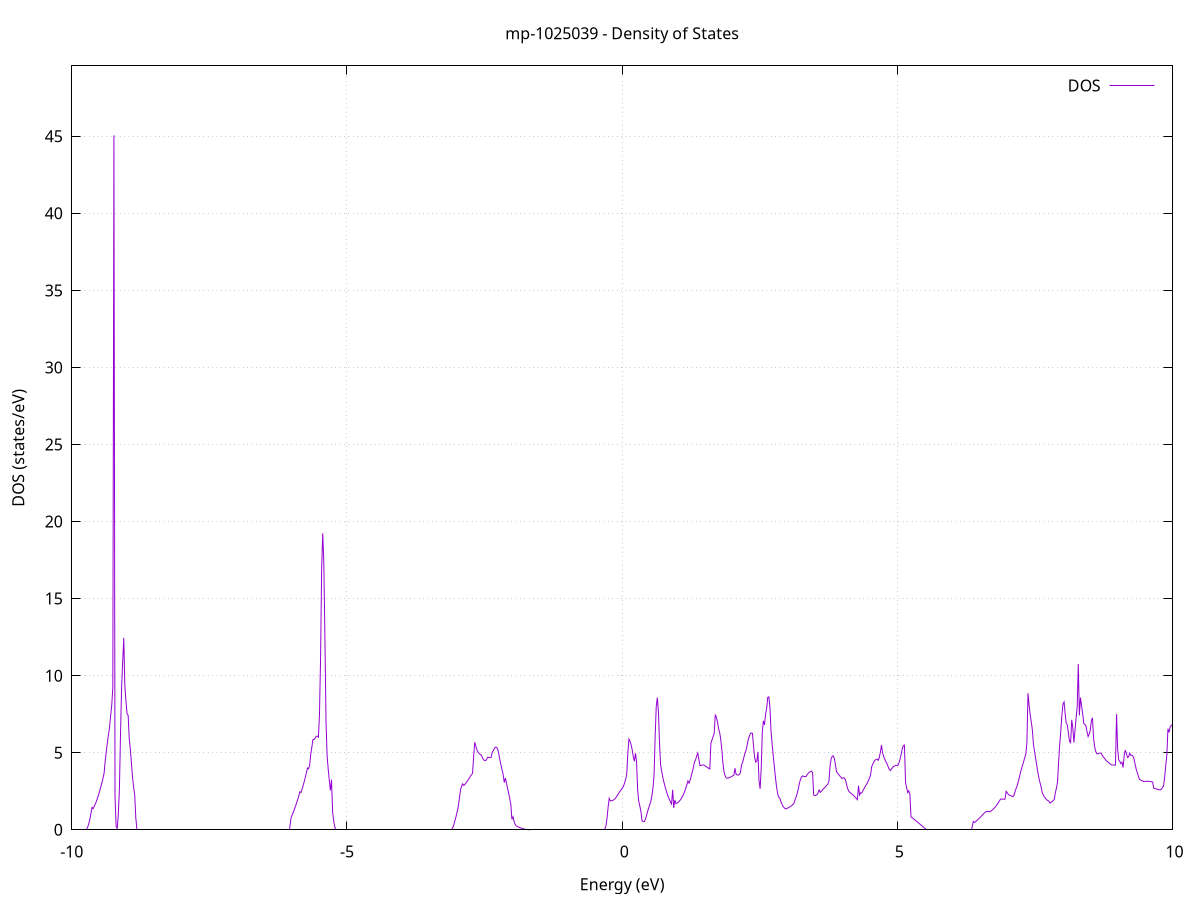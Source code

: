 set title 'mp-1025039 - Density of States'
set xlabel 'Energy (eV)'
set ylabel 'DOS (states/eV)'
set grid
set xrange [-10:10]
set yrange [0:49.568]
set xzeroaxis lt -1
set terminal png size 800,600
set output 'mp-1025039_dos_gnuplot.png'
plot '-' using 1:2 with lines title 'DOS'
-13.366700 0.000000
-13.346900 0.000000
-13.327000 0.000000
-13.307100 0.000000
-13.287300 0.000000
-13.267400 0.000000
-13.247500 0.000000
-13.227700 0.000000
-13.207800 0.000000
-13.187900 0.000000
-13.168100 0.000000
-13.148200 0.000000
-13.128300 0.000000
-13.108500 0.000000
-13.088600 0.000000
-13.068700 0.000000
-13.048900 0.000000
-13.029000 0.000000
-13.009100 0.000000
-12.989300 0.000000
-12.969400 0.000000
-12.949500 0.000000
-12.929700 0.000000
-12.909800 0.000000
-12.889900 0.000000
-12.870100 0.000000
-12.850200 0.000000
-12.830300 0.000000
-12.810500 0.000000
-12.790600 0.000000
-12.770700 0.000000
-12.750900 0.000000
-12.731000 0.000000
-12.711100 0.000000
-12.691300 0.000000
-12.671400 0.000000
-12.651500 0.000000
-12.631700 0.000000
-12.611800 0.000000
-12.591900 0.000000
-12.572100 0.000000
-12.552200 0.000000
-12.532300 0.000000
-12.512500 0.000000
-12.492600 0.000000
-12.472700 0.000000
-12.452900 0.000000
-12.433000 0.000000
-12.413100 0.000000
-12.393300 0.000000
-12.373400 0.000000
-12.353500 0.000000
-12.333700 0.000000
-12.313800 0.000000
-12.293900 0.000000
-12.274100 0.000000
-12.254200 0.000000
-12.234300 0.000000
-12.214500 0.000000
-12.194600 0.000000
-12.174700 0.000000
-12.154900 0.000000
-12.135000 0.000000
-12.115100 0.000000
-12.095300 0.000000
-12.075400 0.000000
-12.055500 0.000000
-12.035700 0.000000
-12.015800 0.000000
-11.995900 0.000000
-11.976100 0.000000
-11.956200 0.000000
-11.936300 0.000000
-11.916500 0.000000
-11.896600 0.000000
-11.876700 0.000000
-11.856900 0.000000
-11.837000 0.000000
-11.817100 0.000000
-11.797300 0.000000
-11.777400 0.000000
-11.757500 0.000000
-11.737700 0.000000
-11.717800 0.000000
-11.697900 0.000000
-11.678000 0.000000
-11.658200 0.000000
-11.638300 0.000000
-11.618400 0.000000
-11.598600 0.000000
-11.578700 0.000000
-11.558800 0.908000
-11.539000 45.491200
-11.519100 105.111300
-11.499200 135.799700
-11.479400 81.390000
-11.459500 443.885600
-11.439600 104.736800
-11.419800 60.863600
-11.399900 0.000000
-11.380000 0.000000
-11.360200 0.000000
-11.340300 0.000000
-11.320400 0.000000
-11.300600 0.000000
-11.280700 0.000000
-11.260800 0.000000
-11.241000 0.000000
-11.221100 0.000000
-11.201200 0.000000
-11.181400 0.000000
-11.161500 0.000000
-11.141600 0.000000
-11.121800 0.000000
-11.101900 0.000000
-11.082000 0.000000
-11.062200 0.000000
-11.042300 0.000000
-11.022400 0.000000
-11.002600 0.000000
-10.982700 0.000000
-10.962800 0.000000
-10.943000 0.000000
-10.923100 0.000000
-10.903200 0.000000
-10.883400 0.000000
-10.863500 0.000000
-10.843600 0.000000
-10.823800 0.000000
-10.803900 0.000000
-10.784000 0.000000
-10.764200 0.000000
-10.744300 0.000000
-10.724400 0.000000
-10.704600 0.000000
-10.684700 0.000000
-10.664800 0.000000
-10.645000 0.000000
-10.625100 0.000000
-10.605200 0.000000
-10.585400 0.000000
-10.565500 0.000000
-10.545600 0.000000
-10.525800 0.000000
-10.505900 0.000000
-10.486000 0.000000
-10.466200 0.000000
-10.446300 0.000000
-10.426400 0.000000
-10.406600 0.000000
-10.386700 0.000000
-10.366800 0.000000
-10.347000 0.000000
-10.327100 0.000000
-10.307200 0.000000
-10.287400 0.000000
-10.267500 0.000000
-10.247600 0.000000
-10.227800 0.000000
-10.207900 0.000000
-10.188000 0.000000
-10.168200 0.000000
-10.148300 0.000000
-10.128400 0.000000
-10.108600 0.000000
-10.088700 0.000000
-10.068800 0.000000
-10.049000 0.000000
-10.029100 0.000000
-10.009200 0.000000
-9.989400 0.000000
-9.969500 0.000000
-9.949600 0.000000
-9.929800 0.000000
-9.909900 0.000000
-9.890000 0.000000
-9.870200 0.000000
-9.850300 0.000000
-9.830400 0.000000
-9.810600 0.000000
-9.790700 0.000000
-9.770800 0.000000
-9.751000 0.000000
-9.731100 0.045500
-9.711200 0.176400
-9.691400 0.392700
-9.671500 0.694400
-9.651600 1.081600
-9.631800 1.450500
-9.611900 1.373600
-9.592000 1.512400
-9.572200 1.672700
-9.552300 1.854600
-9.532400 2.058100
-9.512600 2.283200
-9.492700 2.529900
-9.472800 2.790600
-9.453000 3.038100
-9.433100 3.341900
-9.413200 3.663700
-9.393400 4.458600
-9.373500 5.073400
-9.353600 5.654600
-9.333800 6.178500
-9.313900 6.638800
-9.294000 7.396400
-9.274200 8.068600
-9.254300 9.222800
-9.234400 45.061800
-9.214600 2.190800
-9.194700 0.219300
-9.174800 0.075500
-9.155000 0.985800
-9.135100 2.600700
-9.115200 6.116100
-9.095400 9.181600
-9.075500 10.869900
-9.055600 12.451500
-9.035800 9.319300
-9.015900 8.365300
-8.996000 7.530000
-8.976200 7.433500
-8.956300 5.905300
-8.936400 5.244500
-8.916600 4.346400
-8.896700 3.431200
-8.876800 2.765800
-8.857000 2.269500
-8.837100 0.792300
-8.817200 0.031200
-8.797400 0.000000
-8.777500 0.000000
-8.757600 0.000000
-8.737800 0.000000
-8.717900 0.000000
-8.698000 0.000000
-8.678200 0.000000
-8.658300 0.000000
-8.638400 0.000000
-8.618600 0.000000
-8.598700 0.000000
-8.578800 0.000000
-8.559000 0.000000
-8.539100 0.000000
-8.519200 0.000000
-8.499400 0.000000
-8.479500 0.000000
-8.459600 0.000000
-8.439800 0.000000
-8.419900 0.000000
-8.400000 0.000000
-8.380200 0.000000
-8.360300 0.000000
-8.340400 0.000000
-8.320600 0.000000
-8.300700 0.000000
-8.280800 0.000000
-8.261000 0.000000
-8.241100 0.000000
-8.221200 0.000000
-8.201400 0.000000
-8.181500 0.000000
-8.161600 0.000000
-8.141800 0.000000
-8.121900 0.000000
-8.102000 0.000000
-8.082200 0.000000
-8.062300 0.000000
-8.042400 0.000000
-8.022600 0.000000
-8.002700 0.000000
-7.982800 0.000000
-7.963000 0.000000
-7.943100 0.000000
-7.923200 0.000000
-7.903400 0.000000
-7.883500 0.000000
-7.863600 0.000000
-7.843800 0.000000
-7.823900 0.000000
-7.804000 0.000000
-7.784200 0.000000
-7.764300 0.000000
-7.744400 0.000000
-7.724600 0.000000
-7.704700 0.000000
-7.684800 0.000000
-7.665000 0.000000
-7.645100 0.000000
-7.625200 0.000000
-7.605400 0.000000
-7.585500 0.000000
-7.565600 0.000000
-7.545800 0.000000
-7.525900 0.000000
-7.506000 0.000000
-7.486200 0.000000
-7.466300 0.000000
-7.446400 0.000000
-7.426600 0.000000
-7.406700 0.000000
-7.386800 0.000000
-7.367000 0.000000
-7.347100 0.000000
-7.327200 0.000000
-7.307400 0.000000
-7.287500 0.000000
-7.267600 0.000000
-7.247700 0.000000
-7.227900 0.000000
-7.208000 0.000000
-7.188100 0.000000
-7.168300 0.000000
-7.148400 0.000000
-7.128500 0.000000
-7.108700 0.000000
-7.088800 0.000000
-7.068900 0.000000
-7.049100 0.000000
-7.029200 0.000000
-7.009300 0.000000
-6.989500 0.000000
-6.969600 0.000000
-6.949700 0.000000
-6.929900 0.000000
-6.910000 0.000000
-6.890100 0.000000
-6.870300 0.000000
-6.850400 0.000000
-6.830500 0.000000
-6.810700 0.000000
-6.790800 0.000000
-6.770900 0.000000
-6.751100 0.000000
-6.731200 0.000000
-6.711300 0.000000
-6.691500 0.000000
-6.671600 0.000000
-6.651700 0.000000
-6.631900 0.000000
-6.612000 0.000000
-6.592100 0.000000
-6.572300 0.000000
-6.552400 0.000000
-6.532500 0.000000
-6.512700 0.000000
-6.492800 0.000000
-6.472900 0.000000
-6.453100 0.000000
-6.433200 0.000000
-6.413300 0.000000
-6.393500 0.000000
-6.373600 0.000000
-6.353700 0.000000
-6.333900 0.000000
-6.314000 0.000000
-6.294100 0.000000
-6.274300 0.000000
-6.254400 0.000000
-6.234500 0.000000
-6.214700 0.000000
-6.194800 0.000000
-6.174900 0.000000
-6.155100 0.000000
-6.135200 0.000000
-6.115300 0.000000
-6.095500 0.000000
-6.075600 0.000000
-6.055700 0.000000
-6.035900 0.000000
-6.016000 0.783900
-5.996100 0.953000
-5.976300 1.131800
-5.956400 1.320500
-5.936500 1.518900
-5.916700 1.727100
-5.896800 1.945100
-5.876900 2.172900
-5.857100 2.466300
-5.837200 2.411400
-5.817300 2.621000
-5.797500 2.853100
-5.777600 3.107700
-5.757700 3.384900
-5.737900 3.684600
-5.718000 4.011200
-5.698100 3.955800
-5.678300 4.186200
-5.658400 4.894000
-5.638500 5.352200
-5.618700 5.852400
-5.598800 5.854500
-5.578900 5.943100
-5.559100 6.055700
-5.539200 6.078300
-5.519300 6.011400
-5.499500 7.456700
-5.479600 11.156400
-5.459700 16.988000
-5.439900 19.239500
-5.420000 17.221900
-5.400100 12.283300
-5.380300 6.978200
-5.360400 4.772000
-5.340500 3.913000
-5.320700 3.200300
-5.300800 2.549100
-5.280900 3.253600
-5.261100 1.159100
-5.241200 0.564500
-5.221300 0.181600
-5.201500 0.010200
-5.181600 0.000000
-5.161700 0.000000
-5.141900 0.000000
-5.122000 0.000000
-5.102100 0.000000
-5.082300 0.000000
-5.062400 0.000000
-5.042500 0.000000
-5.022700 0.000000
-5.002800 0.000000
-4.982900 0.000000
-4.963100 0.000000
-4.943200 0.000000
-4.923300 0.000000
-4.903500 0.000000
-4.883600 0.000000
-4.863700 0.000000
-4.843900 0.000000
-4.824000 0.000000
-4.804100 0.000000
-4.784300 0.000000
-4.764400 0.000000
-4.744500 0.000000
-4.724700 0.000000
-4.704800 0.000000
-4.684900 0.000000
-4.665100 0.000000
-4.645200 0.000000
-4.625300 0.000000
-4.605500 0.000000
-4.585600 0.000000
-4.565700 0.000000
-4.545900 0.000000
-4.526000 0.000000
-4.506100 0.000000
-4.486300 0.000000
-4.466400 0.000000
-4.446500 0.000000
-4.426700 0.000000
-4.406800 0.000000
-4.386900 0.000000
-4.367100 0.000000
-4.347200 0.000000
-4.327300 0.000000
-4.307500 0.000000
-4.287600 0.000000
-4.267700 0.000000
-4.247900 0.000000
-4.228000 0.000000
-4.208100 0.000000
-4.188300 0.000000
-4.168400 0.000000
-4.148500 0.000000
-4.128700 0.000000
-4.108800 0.000000
-4.088900 0.000000
-4.069100 0.000000
-4.049200 0.000000
-4.029300 0.000000
-4.009500 0.000000
-3.989600 0.000000
-3.969700 0.000000
-3.949900 0.000000
-3.930000 0.000000
-3.910100 0.000000
-3.890300 0.000000
-3.870400 0.000000
-3.850500 0.000000
-3.830700 0.000000
-3.810800 0.000000
-3.790900 0.000000
-3.771100 0.000000
-3.751200 0.000000
-3.731300 0.000000
-3.711500 0.000000
-3.691600 0.000000
-3.671700 0.000000
-3.651900 0.000000
-3.632000 0.000000
-3.612100 0.000000
-3.592300 0.000000
-3.572400 0.000000
-3.552500 0.000000
-3.532700 0.000000
-3.512800 0.000000
-3.492900 0.000000
-3.473100 0.000000
-3.453200 0.000000
-3.433300 0.000000
-3.413500 0.000000
-3.393600 0.000000
-3.373700 0.000000
-3.353900 0.000000
-3.334000 0.000000
-3.314100 0.000000
-3.294300 0.000000
-3.274400 0.000000
-3.254500 0.000000
-3.234700 0.000000
-3.214800 0.000000
-3.194900 0.000000
-3.175100 0.000000
-3.155200 0.000000
-3.135300 0.000000
-3.115500 0.000000
-3.095600 0.000000
-3.075700 0.145600
-3.055900 0.360700
-3.036000 0.617200
-3.016100 0.888400
-2.996300 1.197000
-2.976400 1.520100
-2.956500 2.075000
-2.936700 2.590500
-2.916800 2.837700
-2.896900 2.982600
-2.877000 2.874200
-2.857200 2.949000
-2.837300 3.035000
-2.817400 3.132100
-2.797600 3.240400
-2.777700 3.359200
-2.757800 3.472000
-2.738000 3.572000
-2.718100 3.660600
-2.698200 4.751600
-2.678400 5.680300
-2.658500 5.429500
-2.638600 5.187500
-2.618800 5.039000
-2.598900 4.954700
-2.579000 4.887100
-2.559200 4.851200
-2.539300 4.679300
-2.519400 4.556500
-2.499600 4.492800
-2.479700 4.488200
-2.459800 4.587300
-2.440000 4.711200
-2.420100 4.687900
-2.400200 4.674800
-2.380400 4.702800
-2.360500 5.028500
-2.340600 5.126100
-2.320800 5.284800
-2.300900 5.360400
-2.281000 5.349300
-2.261200 5.233500
-2.241300 4.930900
-2.221400 4.529700
-2.201600 4.200300
-2.181700 3.885300
-2.161800 3.584600
-2.142000 3.060900
-2.122100 3.353000
-2.102200 3.031100
-2.082400 2.707400
-2.062500 2.381800
-2.042600 2.023800
-2.022800 1.660500
-2.002900 0.681400
-1.983000 0.840800
-1.963200 0.543600
-1.943300 0.346300
-1.923400 0.249000
-1.903600 0.211800
-1.883700 0.177900
-1.863800 0.146900
-1.844000 0.118900
-1.824100 0.093900
-1.804200 0.071800
-1.784400 0.052600
-1.764500 0.036500
-1.744600 0.023300
-1.724800 0.013000
-1.704900 0.005700
-1.685000 0.001400
-1.665200 0.000000
-1.645300 0.000000
-1.625400 0.000000
-1.605600 0.000000
-1.585700 0.000000
-1.565800 0.000000
-1.546000 0.000000
-1.526100 0.000000
-1.506200 0.000000
-1.486400 0.000000
-1.466500 0.000000
-1.446600 0.000000
-1.426800 0.000000
-1.406900 0.000000
-1.387000 0.000000
-1.367200 0.000000
-1.347300 0.000000
-1.327400 0.000000
-1.307600 0.000000
-1.287700 0.000000
-1.267800 0.000000
-1.248000 0.000000
-1.228100 0.000000
-1.208200 0.000000
-1.188400 0.000000
-1.168500 0.000000
-1.148600 0.000000
-1.128800 0.000000
-1.108900 0.000000
-1.089000 0.000000
-1.069200 0.000000
-1.049300 0.000000
-1.029400 0.000000
-1.009600 0.000000
-0.989700 0.000000
-0.969800 0.000000
-0.950000 0.000000
-0.930100 0.000000
-0.910200 0.000000
-0.890400 0.000000
-0.870500 0.000000
-0.850600 0.000000
-0.830800 0.000000
-0.810900 0.000000
-0.791000 0.000000
-0.771200 0.000000
-0.751300 0.000000
-0.731400 0.000000
-0.711600 0.000000
-0.691700 0.000000
-0.671800 0.000000
-0.652000 0.000000
-0.632100 0.000000
-0.612200 0.000000
-0.592400 0.000000
-0.572500 0.000000
-0.552600 0.000000
-0.532800 0.000000
-0.512900 0.000000
-0.493000 0.000000
-0.473200 0.000000
-0.453300 0.000000
-0.433400 0.000000
-0.413600 0.000000
-0.393700 0.000000
-0.373800 0.000000
-0.354000 0.000000
-0.334100 0.000000
-0.314200 0.000000
-0.294400 0.239900
-0.274500 0.756000
-0.254600 1.488000
-0.234800 2.038500
-0.214900 1.875700
-0.195000 1.878400
-0.175200 1.899100
-0.155300 1.937700
-0.135400 1.994300
-0.115600 2.068900
-0.095700 2.179500
-0.075800 2.291500
-0.056000 2.400900
-0.036100 2.507500
-0.016200 2.611400
0.003600 2.712700
0.023500 2.811300
0.043400 3.032100
0.063200 3.259800
0.083100 3.601100
0.103000 4.952600
0.122800 5.883300
0.142700 5.754600
0.162600 5.521900
0.182400 5.185400
0.202300 4.744900
0.222200 4.437900
0.242000 4.968000
0.261900 4.419300
0.281800 2.561000
0.301600 1.865200
0.321500 1.534800
0.341400 1.185900
0.361200 0.585500
0.381100 0.530400
0.401000 0.529700
0.420800 0.674700
0.440700 0.885400
0.460600 1.161800
0.480400 1.402500
0.500300 1.615400
0.520200 1.843100
0.540000 2.186100
0.559900 2.729000
0.579800 3.504200
0.599600 6.070200
0.619500 7.970300
0.639400 8.579100
0.659200 7.664700
0.679100 5.614600
0.699000 4.199400
0.718800 3.818300
0.738700 3.409000
0.758600 3.093600
0.778400 2.820400
0.798300 2.570700
0.818200 2.344600
0.838000 2.142200
0.857900 1.963200
0.877800 1.807900
0.897600 1.676200
0.917500 2.591600
0.937400 1.418100
0.957200 1.932700
0.977100 1.695900
0.997000 1.730500
1.016800 1.780900
1.036700 1.847100
1.056600 1.930600
1.076400 2.035800
1.096300 2.167000
1.116200 2.321200
1.136000 2.498200
1.155900 2.698200
1.175800 2.921200
1.195600 3.167100
1.215500 3.025600
1.235400 3.230500
1.255200 3.472000
1.275100 3.750700
1.295000 4.065300
1.314800 4.407700
1.334700 4.540100
1.354600 4.799100
1.374400 4.982900
1.394300 4.570700
1.414200 4.163800
1.434000 4.175900
1.453900 4.202800
1.473800 4.204800
1.493700 4.182100
1.513500 4.136700
1.533400 4.074300
1.553300 4.026400
1.573100 3.989800
1.593000 3.948700
1.612900 5.613000
1.632700 5.830500
1.652600 6.043500
1.672500 6.252100
1.692300 7.478300
1.712200 7.289500
1.732100 6.996600
1.751900 6.571700
1.771800 6.307400
1.791700 5.858100
1.811500 5.182300
1.831400 4.299700
1.851300 3.761000
1.871100 3.502700
1.891000 3.363800
1.910900 3.339500
1.930700 3.361600
1.950600 3.389000
1.970500 3.421700
1.990300 3.459700
2.010200 3.501800
2.030100 3.542700
2.049900 3.998600
2.069800 3.601400
2.089700 3.557400
2.109500 3.551500
2.129400 3.592200
2.149300 3.711100
2.169100 4.204000
2.189000 4.366200
2.208900 4.653900
2.228700 4.938100
2.248600 5.122900
2.268500 5.435800
2.288300 5.795400
2.308200 6.040100
2.328100 6.229200
2.347900 6.288100
2.367800 6.256900
2.387700 5.397000
2.407500 4.681200
2.427400 4.392200
2.447300 4.458500
2.467100 5.058000
2.487000 3.172800
2.506900 2.656600
2.526700 3.960400
2.546600 6.333900
2.566500 7.071000
2.586300 6.807600
2.606200 7.484700
2.626100 7.879300
2.645900 8.593900
2.665800 8.624500
2.685700 7.932300
2.705500 6.386900
2.725400 5.554300
2.745300 4.804700
2.765100 4.095600
2.785000 3.419900
2.804900 2.810300
2.824700 2.366300
2.844600 2.109400
2.864500 2.050100
2.884300 1.828800
2.904200 1.651700
2.924100 1.518800
2.943900 1.430000
2.963800 1.363900
2.983700 1.367600
3.003500 1.401100
3.023400 1.438300
3.043300 1.479300
3.063100 1.523900
3.083000 1.572900
3.102900 1.645200
3.122700 1.730000
3.142600 1.960500
3.162500 2.145400
3.182300 2.387400
3.202200 2.686500
3.222100 3.034100
3.241900 3.279800
3.261800 3.433000
3.281700 3.493800
3.301500 3.463500
3.321400 3.452200
3.341300 3.455100
3.361100 3.568700
3.381000 3.660700
3.400900 3.731300
3.420700 3.779000
3.440600 3.803800
3.460500 3.695500
3.480300 2.249800
3.500200 2.220700
3.520100 2.228300
3.539900 2.276000
3.559800 2.399300
3.579700 2.582100
3.599500 2.428700
3.619400 2.505500
3.639300 2.582300
3.659100 2.658900
3.679000 2.735400
3.698900 2.811800
3.718700 2.888100
3.738600 2.964200
3.758500 3.182500
3.778300 4.175000
3.798200 4.582900
3.818100 4.787900
3.837900 4.790200
3.857800 4.589600
3.877700 4.170100
3.897500 3.755900
3.917400 3.663200
3.937300 3.573000
3.957100 3.485400
3.977000 3.400500
3.996900 3.318200
4.016700 3.370900
4.036600 3.366700
4.056500 3.246800
4.076300 2.961200
4.096200 2.685300
4.116100 2.513600
4.135900 2.429500
4.155800 2.372200
4.175700 2.314700
4.195500 2.252000
4.215400 2.183900
4.235300 2.110500
4.255100 2.031800
4.275000 1.947800
4.294900 2.854900
4.314700 2.258500
4.334600 2.405100
4.354500 2.387700
4.374300 2.537200
4.394200 2.671400
4.414100 2.795700
4.433900 2.910600
4.453800 3.034900
4.473700 3.181600
4.493500 3.350600
4.513400 3.534600
4.533300 4.074000
4.553100 4.255700
4.573000 4.399000
4.592900 4.504000
4.612700 4.566000
4.632600 4.584800
4.652500 4.501100
4.672300 4.685800
4.692200 5.038900
4.712100 5.495400
4.731900 5.003300
4.751800 4.758300
4.771700 4.569600
4.791500 4.420300
4.811400 4.293100
4.831300 4.115500
4.851100 3.929200
4.871000 3.843200
4.890900 3.928100
4.910700 4.023800
4.930600 4.096500
4.950500 4.146200
4.970300 4.172900
4.990200 4.176600
5.010100 4.170900
5.029900 4.351600
5.049800 4.575100
5.069700 4.896300
5.089500 5.245500
5.109400 5.450300
5.129300 5.494600
5.149100 3.064300
5.169000 2.728600
5.188900 2.416400
5.208700 2.527600
5.228600 2.295500
5.248500 0.841600
5.268300 0.785700
5.288200 0.729200
5.308100 0.672200
5.327900 0.614500
5.347800 0.556400
5.367700 0.497600
5.387500 0.438300
5.407400 0.378300
5.427300 0.317900
5.447100 0.256800
5.467000 0.195200
5.486900 0.133000
5.506700 0.075600
5.526600 0.031100
5.546500 0.001900
5.566300 0.000000
5.586200 0.000000
5.606100 0.000000
5.625900 0.000000
5.645800 0.000000
5.665700 0.000000
5.685500 0.000000
5.705400 0.000000
5.725300 0.000000
5.745100 0.000000
5.765000 0.000000
5.784900 0.000000
5.804700 0.000000
5.824600 0.000000
5.844500 0.000000
5.864300 0.000000
5.884200 0.000000
5.904100 0.000000
5.924000 0.000000
5.943800 0.000000
5.963700 0.000000
5.983600 0.000000
6.003400 0.000000
6.023300 0.000000
6.043200 0.000000
6.063000 0.000000
6.082900 0.000000
6.102800 0.000000
6.122600 0.000000
6.142500 0.000000
6.162400 0.000000
6.182200 0.000000
6.202100 0.000000
6.222000 0.000000
6.241800 0.000000
6.261700 0.000000
6.281600 0.000000
6.301400 0.000000
6.321300 0.000000
6.341200 0.000000
6.361000 0.195300
6.380900 0.534100
6.400800 0.468700
6.420600 0.526300
6.440500 0.586900
6.460400 0.650300
6.480200 0.716600
6.500100 0.785800
6.520000 0.857800
6.539800 0.932700
6.559700 1.010500
6.579600 1.088500
6.599400 1.145800
6.619300 1.182200
6.639200 1.197700
6.659000 1.192200
6.678900 1.168900
6.698800 1.211700
6.718600 1.263800
6.738500 1.325200
6.758400 1.395900
6.778200 1.475900
6.798100 1.565200
6.818000 1.663700
6.837800 1.771600
6.857700 1.888700
6.877600 1.997900
6.897400 1.991000
6.917300 1.987100
6.937200 1.986300
6.957000 1.988500
6.976900 2.499300
6.996800 2.411800
7.016600 2.286000
7.036500 2.247200
7.056400 2.212900
7.076200 2.179500
7.096100 2.147100
7.116000 2.202000
7.135800 2.444000
7.155700 2.657400
7.175600 2.839000
7.195400 3.097600
7.215300 3.380400
7.235200 3.665100
7.255000 3.951700
7.274900 4.163900
7.294800 4.415200
7.314600 4.667400
7.334500 4.920900
7.354400 5.652700
7.374200 8.857900
7.394100 8.097200
7.414000 7.463200
7.433800 6.992100
7.453700 6.479100
7.473600 5.534400
7.493400 5.085200
7.513300 4.636700
7.533200 4.188800
7.553000 3.741500
7.572900 3.352500
7.592800 3.056800
7.612600 2.774200
7.632500 2.420700
7.652400 2.262300
7.672200 2.137500
7.692100 2.035800
7.712000 1.957200
7.731800 1.901700
7.751700 1.869300
7.771600 1.729400
7.791400 1.775400
7.811300 1.829400
7.831200 1.891300
7.851000 1.961300
7.870900 2.388400
7.890800 2.701000
7.910600 3.095900
7.930500 4.375700
7.950400 5.527200
7.970200 6.392200
7.990100 7.419800
8.010000 8.159000
8.029800 8.297000
8.049700 7.508500
8.069600 6.912200
8.089400 6.807100
8.109300 6.250700
8.129200 5.739300
8.149000 5.654200
8.168900 7.136500
8.188800 6.613900
8.208600 5.663700
8.228500 6.455600
8.248400 7.239900
8.268200 7.965600
8.288100 10.752700
8.308000 7.423900
8.327800 8.574800
8.347700 8.047900
8.367600 7.537900
8.387400 6.905500
8.407300 6.841100
8.427200 6.748500
8.447000 6.363700
8.466900 6.044600
8.486800 6.217600
8.506600 6.471300
8.526500 7.081800
8.546400 7.267000
8.566200 5.935500
8.586100 5.374900
8.606000 5.069400
8.625800 4.928800
8.645700 4.920800
8.665600 4.972100
8.685400 4.988100
8.705300 4.942900
8.725200 4.827500
8.745000 4.721200
8.764900 4.624800
8.784800 4.538400
8.804600 4.459700
8.824500 4.398700
8.844400 4.345600
8.864200 4.282600
8.884100 4.228000
8.904000 4.212900
8.923800 4.204800
8.943700 4.199900
8.963600 4.198200
8.983400 7.506700
9.003300 5.243500
9.023200 4.530900
9.043000 4.436800
9.062900 4.290800
9.082800 4.376000
9.102600 4.037500
9.122500 4.823000
9.142400 5.173100
9.162200 4.946000
9.182100 4.691300
9.202000 4.728100
9.221800 4.977900
9.241700 4.831500
9.261600 4.839100
9.281400 4.778000
9.301300 4.597500
9.321200 4.236400
9.341000 3.928700
9.360900 3.688900
9.380800 3.470100
9.400600 3.272300
9.420500 3.226600
9.440400 3.191000
9.460200 3.159000
9.480100 3.133000
9.500000 3.137900
9.519800 3.145900
9.539700 3.149300
9.559600 3.148000
9.579400 3.142000
9.599300 3.131400
9.619200 3.116100
9.639000 3.096200
9.658900 2.706400
9.678800 2.676200
9.698600 2.655100
9.718500 2.635100
9.738400 2.616400
9.758200 2.598800
9.778100 2.592700
9.798000 2.642500
9.817800 2.727200
9.837700 2.855000
9.857600 3.402400
9.877400 4.176700
9.897300 4.842600
9.917200 6.555500
9.937000 6.319600
9.956900 6.653300
9.976800 6.784200
9.996600 6.783600
10.016500 6.429700
10.036400 6.408500
10.056200 4.770900
10.076100 4.083700
10.096000 3.665400
10.115800 3.385200
10.135700 3.152400
10.155600 2.966900
10.175400 2.854900
10.195300 2.919400
10.215200 2.864200
10.235000 2.770500
10.254900 2.638400
10.274800 2.467800
10.294700 2.269100
10.314500 2.080000
10.334400 1.903800
10.354300 1.740700
10.374100 1.531600
10.394000 1.400400
10.413900 1.350400
10.433700 1.235300
10.453600 1.127200
10.473500 1.027000
10.493300 0.932000
10.513200 0.841900
10.533100 0.756900
10.552900 0.676900
10.572800 0.602000
10.592700 0.532100
10.612500 0.467200
10.632400 0.407400
10.652300 0.352600
10.672100 0.302900
10.692000 0.260900
10.711900 0.228400
10.731700 0.205600
10.751600 0.192300
10.771500 0.188000
10.791300 0.187300
10.811200 0.188800
10.831100 0.192500
10.850900 0.198900
10.870800 0.212300
10.890700 0.226000
10.910500 0.240000
10.930400 0.256300
10.950300 0.277200
10.970100 0.306300
10.990000 0.339700
11.009900 0.377500
11.029700 0.419600
11.049600 0.466000
11.069500 0.516800
11.089300 0.571900
11.109200 0.631300
11.129100 0.487900
11.148900 0.525100
11.168800 0.563000
11.188700 0.601500
11.208500 0.640800
11.228400 0.680700
11.248300 0.721200
11.268100 0.764800
11.288000 0.809200
11.307900 0.854600
11.327700 0.900800
11.347600 0.947900
11.367500 0.995900
11.387300 1.044800
11.407200 1.093100
11.427100 1.127500
11.446900 1.144600
11.466800 1.144600
11.486700 1.194100
11.506500 1.231600
11.526400 1.239100
11.546300 1.252300
11.566100 1.271100
11.586000 1.295500
11.605900 1.326100
11.625700 1.363800
11.645600 1.406800
11.665500 1.453700
11.685300 1.504300
11.705200 1.558600
11.725100 1.616700
11.744900 1.678300
11.764800 1.742400
11.784700 1.808700
11.804500 1.877400
11.824400 1.948400
11.844300 2.021900
11.864100 2.097900
11.884000 2.176400
11.903900 2.257300
11.923700 2.340800
11.943600 2.410300
11.963500 2.610800
11.983300 2.811200
12.003200 3.011500
12.023100 3.211600
12.042900 3.411600
12.062800 3.502400
12.082700 3.630400
12.102500 3.814400
12.122400 4.021000
12.142300 4.245300
12.162100 5.154000
12.182000 11.875200
12.201900 4.355400
12.221700 2.751300
12.241600 3.991400
12.261500 3.568700
12.281300 3.504000
12.301200 3.408900
12.321100 3.283600
12.340900 3.207500
12.360800 3.142000
12.380700 3.057600
12.400500 2.954000
12.420400 2.818800
12.440300 2.406600
12.460100 2.401300
12.480000 2.399400
12.499900 2.400700
12.519700 2.405400
12.539600 2.413400
12.559500 2.424800
12.579300 2.439400
12.599200 2.457400
12.619100 2.514700
12.638900 2.630000
12.658800 2.732200
12.678700 2.821200
12.698500 2.897000
12.718400 2.959700
12.738300 3.009100
12.758100 3.059500
12.778000 3.236800
12.797900 3.409700
12.817700 3.168000
12.837600 2.526800
12.857500 2.092000
12.877300 1.800600
12.897200 1.589700
12.917100 1.459500
12.936900 1.468000
12.956800 1.565900
12.976700 1.661800
12.996500 5.184300
13.016400 4.620000
13.036300 5.283900
13.056100 4.088900
13.076000 4.154100
13.095900 4.206200
13.115700 4.234200
13.135600 4.238200
13.155500 4.218300
13.175300 4.174300
13.195200 4.106300
13.215100 4.014300
13.234900 3.579300
13.254800 3.330000
13.274700 3.075600
13.294500 2.832500
13.314400 2.632500
13.334300 2.521400
13.354100 2.662800
13.374000 2.677800
13.393900 2.473000
13.413700 2.314600
13.433600 2.202500
13.453500 2.647700
13.473300 3.258400
13.493200 3.782500
13.513100 4.085300
13.532900 4.326300
13.552800 4.309200
13.572700 4.208200
13.592500 4.162300
13.612400 4.213600
13.632300 4.454400
13.652100 4.810400
13.672000 5.174300
13.691900 5.600900
13.711700 6.041100
13.731600 6.275100
13.751500 6.518200
13.771300 6.704000
13.791200 6.923900
13.811100 7.051000
13.830900 7.447600
13.850800 8.083700
13.870700 7.668200
13.890500 6.469500
13.910400 4.055100
13.930300 2.511100
13.950100 3.755800
13.970000 3.731300
13.989900 3.628600
14.009700 3.599600
14.029600 3.626200
14.049500 3.629700
14.069300 3.610000
14.089200 3.567200
14.109100 3.501300
14.128900 3.412300
14.148800 3.300200
14.168700 3.513400
14.188500 3.309800
14.208400 3.196100
14.228300 3.260100
14.248100 3.525400
14.268000 3.872100
14.287900 4.114600
14.307700 4.258000
14.327600 4.377400
14.347500 4.480900
14.367300 4.558600
14.387200 4.610700
14.407100 4.637000
14.426900 4.637600
14.446800 4.612500
14.466700 5.717400
14.486500 4.701600
14.506400 4.078100
14.526300 3.998100
14.546100 3.527200
14.566000 3.351700
14.585900 3.194500
14.605700 3.055700
14.625600 2.933800
14.645500 2.835300
14.665400 2.746900
14.685200 2.668700
14.705100 2.600600
14.725000 2.559300
14.744800 2.832100
14.764700 3.001800
14.784600 3.238300
14.804400 3.576600
14.824300 4.067900
14.844200 4.123800
14.864000 4.049100
14.883900 4.012700
14.903800 3.969600
14.923600 4.047700
14.943500 4.044700
14.963400 4.046700
14.983200 4.060300
15.003100 4.091000
15.023000 4.128000
15.042800 4.171300
15.062700 4.356500
15.082600 4.418600
15.102400 4.488100
15.122300 4.563800
15.142200 4.645500
15.162000 4.733400
15.181900 4.827400
15.201800 4.927600
15.221600 5.033900
15.241500 5.148700
15.261400 5.263400
15.281200 5.325300
15.301100 5.381800
15.321000 5.489800
15.340800 5.654300
15.360700 5.876100
15.380600 5.715000
15.400400 5.674300
15.420300 5.613100
15.440200 5.531600
15.460000 5.429700
15.479900 5.284900
15.499800 5.122100
15.519600 5.086600
15.539500 5.218400
15.559400 5.443000
15.579200 5.604200
15.599100 5.644500
15.619000 5.659800
15.638800 5.657600
15.658700 5.630000
15.678600 5.557700
15.698400 5.458000
15.718300 5.336600
15.738200 5.129300
15.758000 4.961400
15.777900 5.016000
15.797800 4.430400
15.817600 4.250100
15.837500 4.171600
15.857400 3.969100
15.877200 3.923800
15.897100 3.874600
15.917000 3.821600
15.936800 3.767100
15.956700 3.715600
15.976600 3.667300
15.996400 3.727300
16.016300 3.810800
16.036200 4.092800
16.056000 4.074800
16.075900 4.078200
16.095800 4.103900
16.115600 4.114800
16.135500 4.111100
16.155400 4.093400
16.175200 4.068200
16.195100 4.053000
16.215000 4.053600
16.234800 4.037100
16.254700 4.002000
16.274600 3.716500
16.294400 3.667900
16.314300 3.758600
16.334200 3.706400
16.354000 3.689600
16.373900 3.674300
16.393800 3.769900
16.413600 3.720700
16.433500 3.658900
16.453400 3.584300
16.473200 3.497000
16.493100 3.399200
16.513000 3.292100
16.532800 3.175900
16.552700 3.050600
16.572600 2.917000
16.592400 3.056900
16.612300 3.309000
16.632200 3.603400
16.652000 3.926000
16.671900 4.127100
16.691800 4.385100
16.711600 4.645100
16.731500 4.893200
16.751400 5.129400
16.771200 5.361900
16.791100 5.594900
16.811000 5.827800
16.830800 6.197500
16.850700 6.563400
16.870600 6.808900
16.890400 6.681900
16.910300 6.605200
16.930200 6.521200
16.950000 6.429700
16.969900 6.330900
16.989800 6.225600
17.009600 6.625300
17.029500 6.221400
17.049400 5.828700
17.069200 5.447300
17.089100 4.995400
17.109000 5.059300
17.128800 4.037300
17.148700 4.071500
17.168600 4.069800
17.188400 4.060600
17.208300 4.053300
17.228200 4.055700
17.248000 4.047200
17.267900 4.027600
17.287800 3.996900
17.307600 4.058300
17.327500 4.335300
17.347400 3.848200
17.367200 3.671000
17.387100 3.504200
17.407000 3.714500
17.426800 3.503000
17.446700 3.081000
17.466600 2.719600
17.486400 2.882300
17.506300 2.670300
17.526200 2.586800
17.546000 2.717500
17.565900 3.048700
17.585800 3.580300
17.605600 4.491900
17.625500 6.225400
17.645400 10.608300
17.665200 14.384200
17.685100 14.325600
17.705000 11.579900
17.724800 8.097900
17.744700 4.890300
17.764600 4.535100
17.784400 4.175600
17.804300 3.811700
17.824200 3.443500
17.844000 3.070900
17.863900 2.636700
17.883800 2.268800
17.903600 2.239500
17.923500 2.512700
17.943400 3.148000
17.963200 4.071700
17.983100 4.670200
18.003000 5.334000
18.022800 5.990100
18.042700 7.372400
18.062600 8.758400
18.082400 9.359900
18.102300 10.176100
18.122200 10.990100
18.142000 12.062600
18.161900 9.269000
18.181800 2.933300
18.201600 3.097700
18.221500 3.304900
18.241400 3.549600
18.261200 3.869100
18.281100 3.877300
18.301000 4.170100
18.320800 4.532300
18.340700 4.691400
18.360600 5.069600
18.380400 5.605400
18.400300 5.942900
18.420200 5.938600
18.440000 5.799700
18.459900 5.452000
18.479800 5.272100
18.499600 5.126600
18.519500 4.938300
18.539400 4.707300
18.559200 4.312300
18.579100 4.482500
18.599000 4.286600
18.618800 3.999000
18.638700 3.993500
18.658600 4.062500
18.678400 4.219700
18.698300 4.449600
18.718200 4.822300
18.738000 4.763700
18.757900 5.096900
18.777800 5.527600
18.797600 5.974900
18.817500 5.633900
18.837400 5.392600
18.857200 7.864300
18.877100 5.992200
18.897000 6.066800
18.916800 6.167700
18.936700 6.295000
18.956600 6.001300
18.976400 5.685000
18.996300 5.638500
19.016200 5.705400
19.036000 5.684500
19.055900 5.633300
19.075800 5.487400
19.095700 5.375200
19.115500 5.357000
19.135400 5.440400
19.155300 5.670200
19.175100 5.847600
19.195000 5.920500
19.214900 6.003100
19.234700 6.006700
19.254600 5.907200
19.274500 6.076500
19.294300 5.978900
19.314200 5.780600
19.334100 5.648100
19.353900 5.877300
19.373800 5.273200
19.393700 5.157100
19.413500 5.062900
19.433400 4.993400
19.453300 4.950700
19.473100 4.894600
19.493000 4.790200
19.512900 4.426400
19.532700 4.425700
19.552600 4.451900
19.572500 4.532600
19.592300 4.642900
19.612200 4.779700
19.632100 5.148200
19.651900 5.309900
19.671800 5.440000
19.691700 5.537800
19.711500 5.603800
19.731400 5.637300
19.751300 5.638200
19.771100 5.572500
19.791000 5.370000
19.810900 5.630400
19.830700 6.121000
19.850600 5.751600
19.870500 5.692600
19.890300 5.654100
19.910200 5.635300
19.930100 5.633900
19.949900 5.744800
19.969800 5.872200
19.989700 5.852400
20.009500 5.654300
20.029400 4.452100
20.049300 4.563300
20.069100 4.673000
20.089000 4.783400
20.108900 4.966700
20.128700 5.238500
20.148600 5.511400
20.168500 5.308300
20.188300 5.153400
20.208200 5.046500
20.228100 4.987700
20.247900 5.226500
20.267800 5.102500
20.287700 5.072100
20.307500 5.102600
20.327400 5.219900
20.347300 5.391200
20.367100 5.604300
20.387000 5.951400
20.406900 6.189900
20.426700 6.317800
20.446600 6.331800
20.466500 6.412100
20.486300 5.299500
20.506200 4.465700
20.526100 4.143900
20.545900 4.258200
20.565800 4.313100
20.585700 4.767300
20.605500 5.240900
20.625400 5.757000
20.645300 5.660500
20.665100 5.552000
20.685000 5.439800
20.704900 5.315400
20.724700 5.182100
20.744600 5.069700
20.764500 4.978100
20.784300 4.907400
20.804200 9.058300
20.824100 5.089400
20.843900 5.060000
20.863800 5.053300
20.883700 5.056300
20.903500 4.893900
20.923400 4.886800
20.943300 4.869300
20.963100 4.847200
20.983000 4.820500
21.002900 4.826300
21.022700 4.729100
21.042600 4.451800
21.062500 4.290000
21.082300 4.155900
21.102200 4.049500
21.122100 4.031600
21.141900 4.303000
21.161800 4.484800
21.181700 4.744900
21.201500 5.023500
21.221400 5.307000
21.241300 4.935400
21.261100 6.444300
21.281000 6.618700
21.300900 6.517400
21.320700 6.735600
21.340600 6.471600
21.360500 5.589300
21.380300 4.996900
21.400200 4.418100
21.420100 4.184100
21.439900 4.694400
21.459800 4.931700
21.479700 5.057900
21.499500 5.197600
21.519400 5.350700
21.539300 5.504500
21.559100 5.778000
21.579000 6.241400
21.598900 6.003200
21.618700 5.778400
21.638600 5.567300
21.658500 6.793300
21.678300 6.640700
21.698200 6.705400
21.718100 5.965400
21.737900 5.310500
21.757800 5.414800
21.777700 5.594000
21.797500 5.847800
21.817400 5.852700
21.837300 5.713800
21.857100 5.576800
21.877000 5.717700
21.896900 5.645000
21.916700 5.592400
21.936600 5.558300
21.956500 5.528800
21.976300 5.496500
21.996200 5.481800
22.016100 5.486100
22.035900 5.581000
22.055800 5.269700
22.075700 5.269500
22.095500 5.268500
22.115400 5.316500
22.135300 5.451300
22.155100 5.393500
22.175000 5.318500
22.194900 5.248800
22.214700 5.186200
22.234600 5.140400
22.254500 4.960200
22.274300 4.873800
22.294200 4.847500
22.314100 4.876300
22.333900 4.927200
22.353800 5.364700
22.373700 5.562800
22.393500 5.776600
22.413400 5.984200
22.433300 6.103000
22.453100 6.221800
22.473000 6.327300
22.492900 6.424500
22.512700 6.865000
22.532600 7.564300
22.552500 8.444200
22.572300 10.843900
22.592200 13.445400
22.612100 8.242700
22.631900 7.176000
22.651800 6.935100
22.671700 6.790800
22.691500 6.758200
22.711400 6.269400
22.731300 5.766700
22.751100 5.622300
22.771000 5.690500
22.790900 5.742100
22.810700 5.796200
22.830600 5.890400
22.850500 5.981400
22.870300 6.069100
22.890200 6.166600
22.910100 5.666400
22.929900 5.351600
22.949800 4.985400
22.969700 4.842300
22.989500 4.814500
23.009400 4.806000
23.029300 4.869200
23.049100 5.490700
23.069000 7.295000
23.088900 5.318400
23.108700 4.868500
23.128600 4.838500
23.148500 4.816600
23.168300 4.802600
23.188200 4.822700
23.208100 4.874900
23.227900 4.923100
23.247800 4.967500
23.267700 4.723300
23.287500 4.525700
23.307400 4.097600
23.327300 3.843800
23.347100 3.728200
23.367000 3.964200
23.386900 4.227700
23.406700 4.603300
23.426600 5.091100
23.446500 5.691000
23.466400 6.115200
23.486200 6.178800
23.506100 6.008100
23.526000 5.793400
23.545800 5.915400
23.565700 5.999300
23.585600 6.049100
23.605400 6.082500
23.625300 5.999800
23.645200 5.788100
23.665000 5.679400
23.684900 5.783700
23.704800 5.795900
23.724600 5.824100
23.744500 5.855100
23.764400 5.883700
23.784200 5.909900
23.804100 5.933800
23.824000 5.967200
23.843800 8.185200
23.863700 5.116300
23.883600 4.132500
23.903400 3.827600
23.923300 3.517200
23.943200 3.149700
23.963000 3.001200
23.982900 2.852800
24.002800 2.704700
24.022600 2.556900
24.042500 2.409300
24.062400 2.261900
24.082200 2.114800
24.102100 1.968000
24.122000 1.843900
24.141800 1.742900
24.161700 1.595000
24.181600 1.441200
24.201400 1.282900
24.221300 1.117000
24.241200 0.985000
24.261000 0.911200
24.280900 0.754300
24.300800 0.527100
24.320600 0.486500
24.340500 0.460800
24.360400 0.430700
24.380200 0.387800
24.400100 0.344900
24.420000 0.302000
24.439800 0.259200
24.459700 0.216500
24.479600 0.173900
24.499400 0.131300
24.519300 0.088700
24.539200 0.046300
24.559000 0.003900
24.578900 0.000000
24.598800 0.000000
24.618600 0.000000
24.638500 0.000000
24.658400 0.000000
24.678200 0.000000
24.698100 0.000000
24.718000 0.000000
24.737800 0.000000
24.757700 0.000000
24.777600 0.000000
24.797400 0.000000
24.817300 0.000000
24.837200 0.000000
24.857000 0.000000
24.876900 0.000000
24.896800 0.000000
24.916600 0.000000
24.936500 0.000000
24.956400 0.000000
24.976200 0.000000
24.996100 0.000000
25.016000 0.000000
25.035800 0.000000
25.055700 0.000000
25.075600 0.000000
25.095400 0.000000
25.115300 0.000000
25.135200 0.000000
25.155000 0.000000
25.174900 0.000000
25.194800 0.000000
25.214600 0.000000
25.234500 0.000000
25.254400 0.000000
25.274200 0.000000
25.294100 0.000000
25.314000 0.000000
25.333800 0.000000
25.353700 0.000000
25.373600 0.000000
25.393400 0.000000
25.413300 0.000000
25.433200 0.000000
25.453000 0.000000
25.472900 0.000000
25.492800 0.000000
25.512600 0.000000
25.532500 0.000000
25.552400 0.000000
25.572200 0.000000
25.592100 0.000000
25.612000 0.000000
25.631800 0.000000
25.651700 0.000000
25.671600 0.000000
25.691400 0.000000
25.711300 0.000000
25.731200 0.000000
25.751000 0.000000
25.770900 0.000000
25.790800 0.000000
25.810600 0.000000
25.830500 0.000000
25.850400 0.000000
25.870200 0.000000
25.890100 0.000000
25.910000 0.000000
25.929800 0.000000
25.949700 0.000000
25.969600 0.000000
25.989400 0.000000
26.009300 0.000000
26.029200 0.000000
26.049000 0.000000
26.068900 0.000000
26.088800 0.000000
26.108600 0.000000
26.128500 0.000000
26.148400 0.000000
26.168200 0.000000
26.188100 0.000000
26.208000 0.000000
26.227800 0.000000
26.247700 0.000000
26.267600 0.000000
26.287400 0.000000
26.307300 0.000000
26.327200 0.000000
26.347000 0.000000
26.366900 0.000000
e
